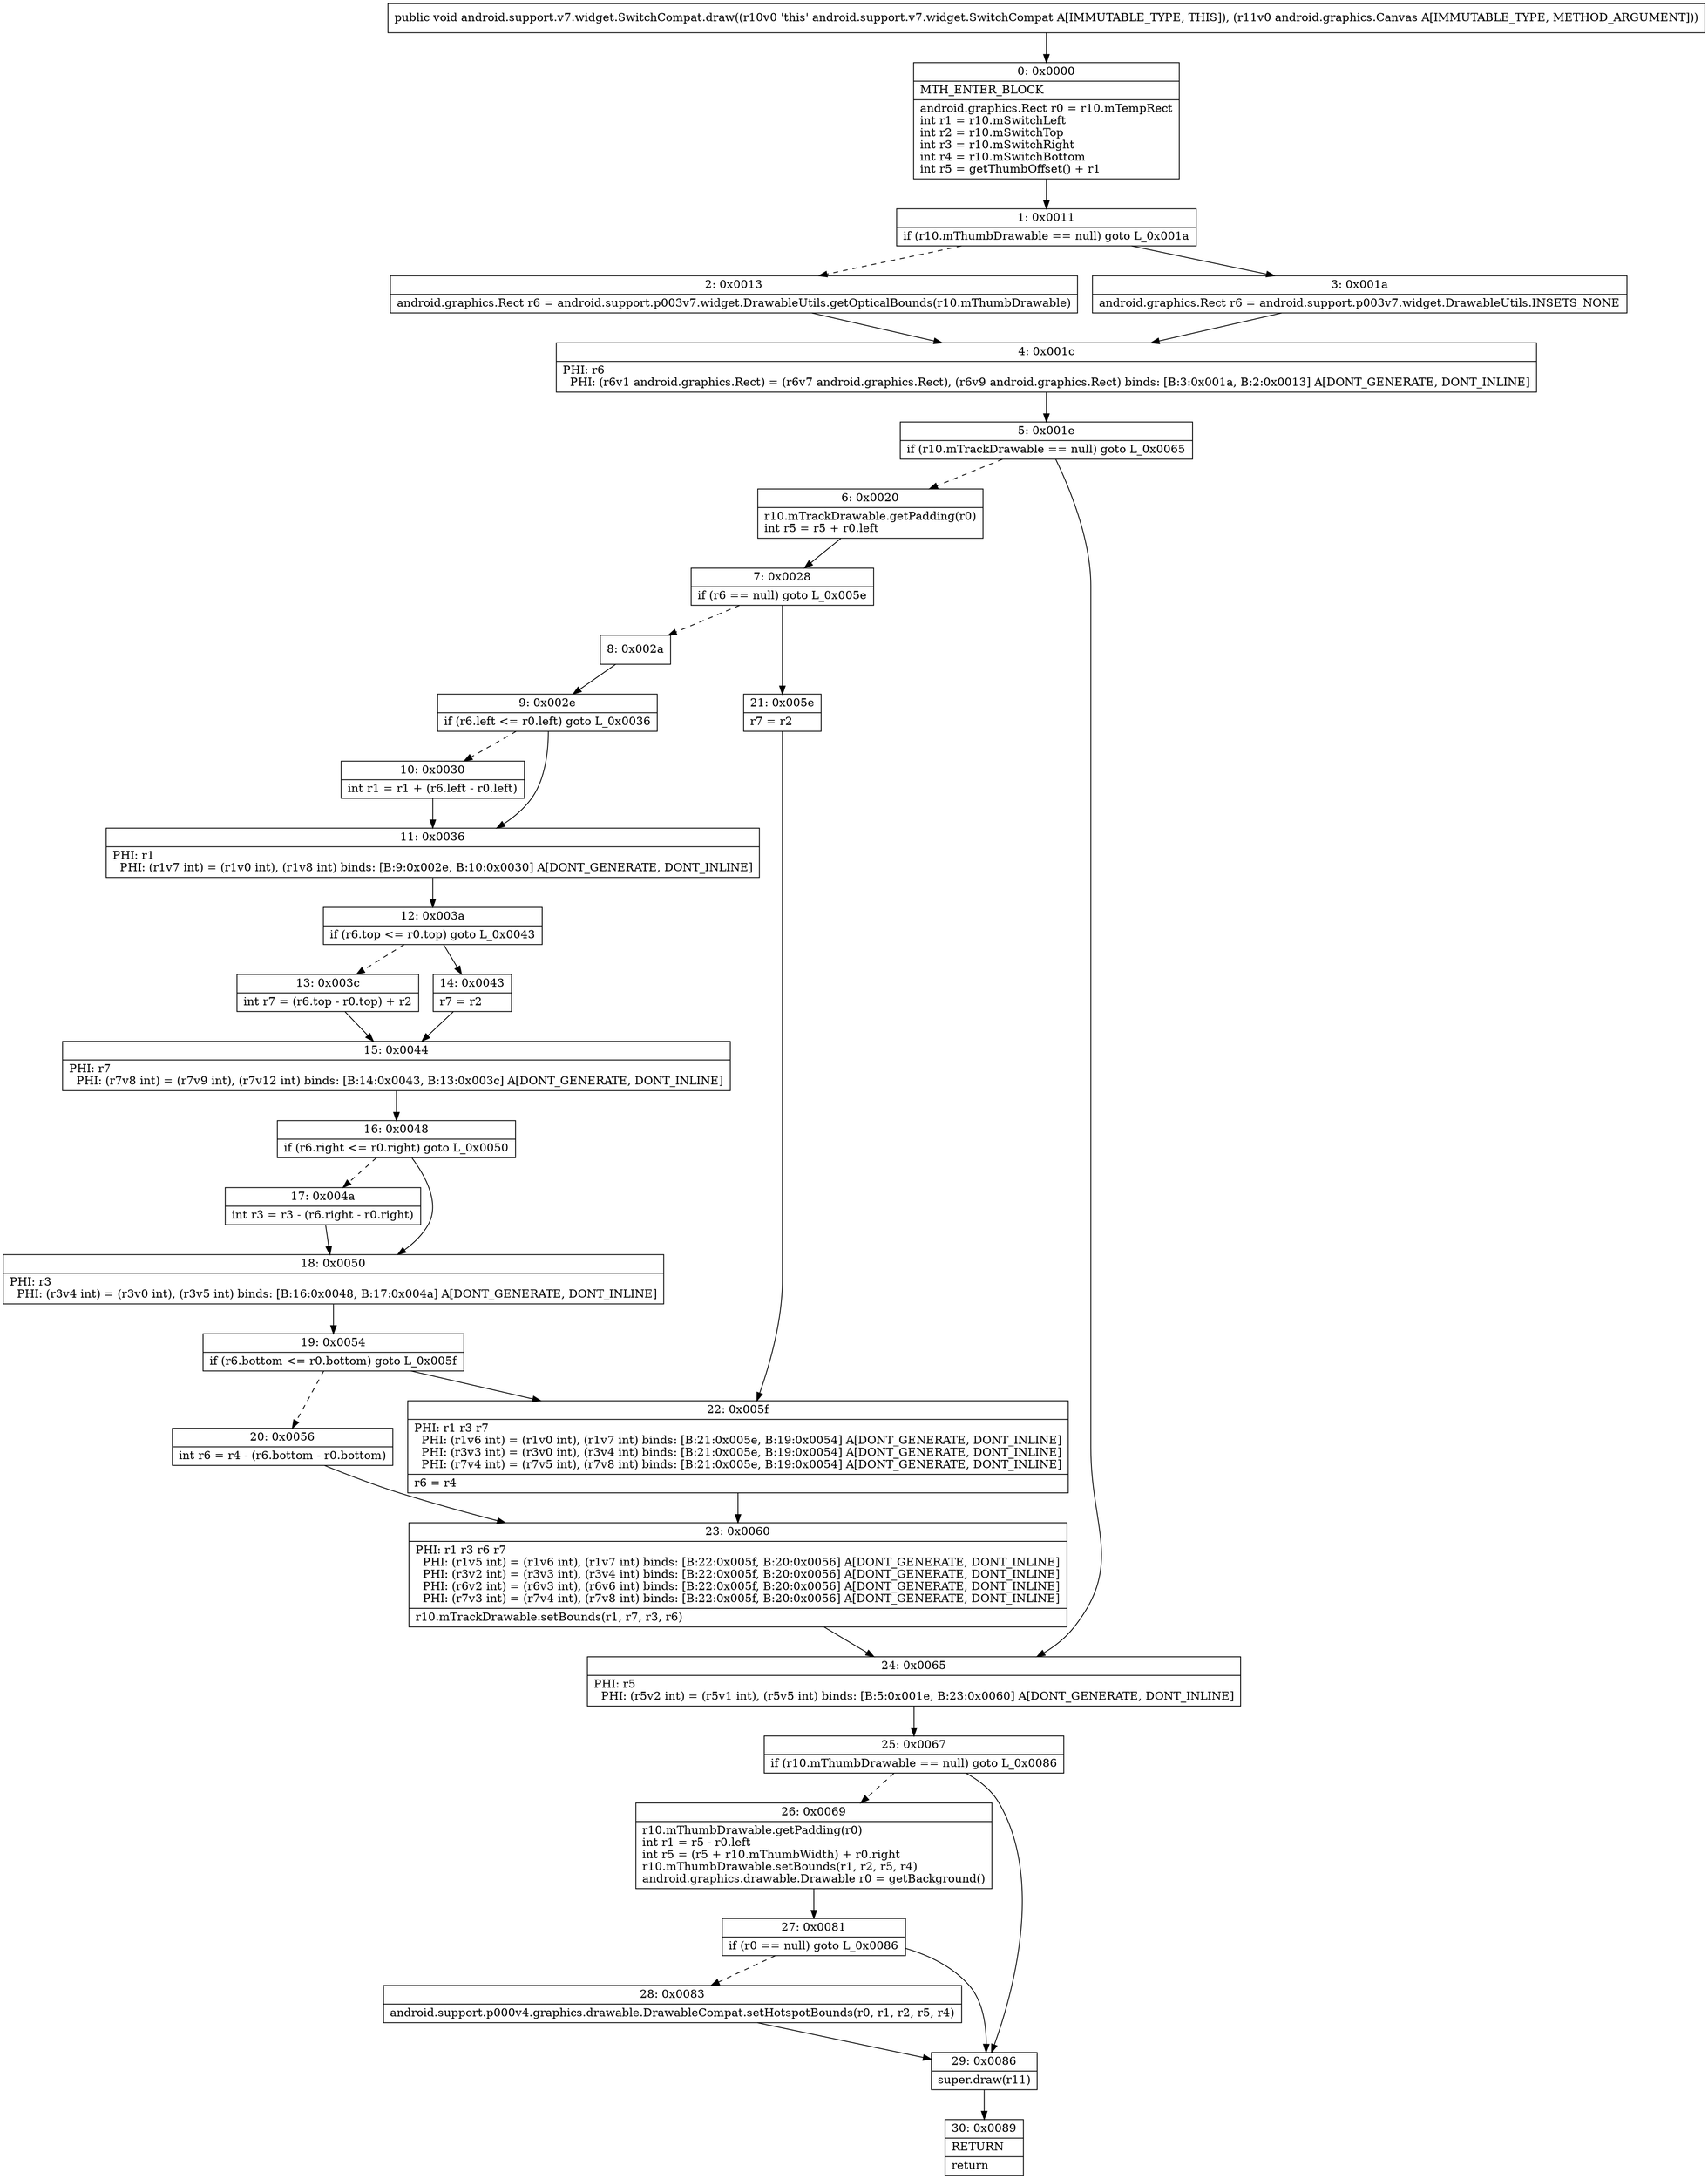 digraph "CFG forandroid.support.v7.widget.SwitchCompat.draw(Landroid\/graphics\/Canvas;)V" {
Node_0 [shape=record,label="{0\:\ 0x0000|MTH_ENTER_BLOCK\l|android.graphics.Rect r0 = r10.mTempRect\lint r1 = r10.mSwitchLeft\lint r2 = r10.mSwitchTop\lint r3 = r10.mSwitchRight\lint r4 = r10.mSwitchBottom\lint r5 = getThumbOffset() + r1\l}"];
Node_1 [shape=record,label="{1\:\ 0x0011|if (r10.mThumbDrawable == null) goto L_0x001a\l}"];
Node_2 [shape=record,label="{2\:\ 0x0013|android.graphics.Rect r6 = android.support.p003v7.widget.DrawableUtils.getOpticalBounds(r10.mThumbDrawable)\l}"];
Node_3 [shape=record,label="{3\:\ 0x001a|android.graphics.Rect r6 = android.support.p003v7.widget.DrawableUtils.INSETS_NONE\l}"];
Node_4 [shape=record,label="{4\:\ 0x001c|PHI: r6 \l  PHI: (r6v1 android.graphics.Rect) = (r6v7 android.graphics.Rect), (r6v9 android.graphics.Rect) binds: [B:3:0x001a, B:2:0x0013] A[DONT_GENERATE, DONT_INLINE]\l}"];
Node_5 [shape=record,label="{5\:\ 0x001e|if (r10.mTrackDrawable == null) goto L_0x0065\l}"];
Node_6 [shape=record,label="{6\:\ 0x0020|r10.mTrackDrawable.getPadding(r0)\lint r5 = r5 + r0.left\l}"];
Node_7 [shape=record,label="{7\:\ 0x0028|if (r6 == null) goto L_0x005e\l}"];
Node_8 [shape=record,label="{8\:\ 0x002a}"];
Node_9 [shape=record,label="{9\:\ 0x002e|if (r6.left \<= r0.left) goto L_0x0036\l}"];
Node_10 [shape=record,label="{10\:\ 0x0030|int r1 = r1 + (r6.left \- r0.left)\l}"];
Node_11 [shape=record,label="{11\:\ 0x0036|PHI: r1 \l  PHI: (r1v7 int) = (r1v0 int), (r1v8 int) binds: [B:9:0x002e, B:10:0x0030] A[DONT_GENERATE, DONT_INLINE]\l}"];
Node_12 [shape=record,label="{12\:\ 0x003a|if (r6.top \<= r0.top) goto L_0x0043\l}"];
Node_13 [shape=record,label="{13\:\ 0x003c|int r7 = (r6.top \- r0.top) + r2\l}"];
Node_14 [shape=record,label="{14\:\ 0x0043|r7 = r2\l}"];
Node_15 [shape=record,label="{15\:\ 0x0044|PHI: r7 \l  PHI: (r7v8 int) = (r7v9 int), (r7v12 int) binds: [B:14:0x0043, B:13:0x003c] A[DONT_GENERATE, DONT_INLINE]\l}"];
Node_16 [shape=record,label="{16\:\ 0x0048|if (r6.right \<= r0.right) goto L_0x0050\l}"];
Node_17 [shape=record,label="{17\:\ 0x004a|int r3 = r3 \- (r6.right \- r0.right)\l}"];
Node_18 [shape=record,label="{18\:\ 0x0050|PHI: r3 \l  PHI: (r3v4 int) = (r3v0 int), (r3v5 int) binds: [B:16:0x0048, B:17:0x004a] A[DONT_GENERATE, DONT_INLINE]\l}"];
Node_19 [shape=record,label="{19\:\ 0x0054|if (r6.bottom \<= r0.bottom) goto L_0x005f\l}"];
Node_20 [shape=record,label="{20\:\ 0x0056|int r6 = r4 \- (r6.bottom \- r0.bottom)\l}"];
Node_21 [shape=record,label="{21\:\ 0x005e|r7 = r2\l}"];
Node_22 [shape=record,label="{22\:\ 0x005f|PHI: r1 r3 r7 \l  PHI: (r1v6 int) = (r1v0 int), (r1v7 int) binds: [B:21:0x005e, B:19:0x0054] A[DONT_GENERATE, DONT_INLINE]\l  PHI: (r3v3 int) = (r3v0 int), (r3v4 int) binds: [B:21:0x005e, B:19:0x0054] A[DONT_GENERATE, DONT_INLINE]\l  PHI: (r7v4 int) = (r7v5 int), (r7v8 int) binds: [B:21:0x005e, B:19:0x0054] A[DONT_GENERATE, DONT_INLINE]\l|r6 = r4\l}"];
Node_23 [shape=record,label="{23\:\ 0x0060|PHI: r1 r3 r6 r7 \l  PHI: (r1v5 int) = (r1v6 int), (r1v7 int) binds: [B:22:0x005f, B:20:0x0056] A[DONT_GENERATE, DONT_INLINE]\l  PHI: (r3v2 int) = (r3v3 int), (r3v4 int) binds: [B:22:0x005f, B:20:0x0056] A[DONT_GENERATE, DONT_INLINE]\l  PHI: (r6v2 int) = (r6v3 int), (r6v6 int) binds: [B:22:0x005f, B:20:0x0056] A[DONT_GENERATE, DONT_INLINE]\l  PHI: (r7v3 int) = (r7v4 int), (r7v8 int) binds: [B:22:0x005f, B:20:0x0056] A[DONT_GENERATE, DONT_INLINE]\l|r10.mTrackDrawable.setBounds(r1, r7, r3, r6)\l}"];
Node_24 [shape=record,label="{24\:\ 0x0065|PHI: r5 \l  PHI: (r5v2 int) = (r5v1 int), (r5v5 int) binds: [B:5:0x001e, B:23:0x0060] A[DONT_GENERATE, DONT_INLINE]\l}"];
Node_25 [shape=record,label="{25\:\ 0x0067|if (r10.mThumbDrawable == null) goto L_0x0086\l}"];
Node_26 [shape=record,label="{26\:\ 0x0069|r10.mThumbDrawable.getPadding(r0)\lint r1 = r5 \- r0.left\lint r5 = (r5 + r10.mThumbWidth) + r0.right\lr10.mThumbDrawable.setBounds(r1, r2, r5, r4)\landroid.graphics.drawable.Drawable r0 = getBackground()\l}"];
Node_27 [shape=record,label="{27\:\ 0x0081|if (r0 == null) goto L_0x0086\l}"];
Node_28 [shape=record,label="{28\:\ 0x0083|android.support.p000v4.graphics.drawable.DrawableCompat.setHotspotBounds(r0, r1, r2, r5, r4)\l}"];
Node_29 [shape=record,label="{29\:\ 0x0086|super.draw(r11)\l}"];
Node_30 [shape=record,label="{30\:\ 0x0089|RETURN\l|return\l}"];
MethodNode[shape=record,label="{public void android.support.v7.widget.SwitchCompat.draw((r10v0 'this' android.support.v7.widget.SwitchCompat A[IMMUTABLE_TYPE, THIS]), (r11v0 android.graphics.Canvas A[IMMUTABLE_TYPE, METHOD_ARGUMENT])) }"];
MethodNode -> Node_0;
Node_0 -> Node_1;
Node_1 -> Node_2[style=dashed];
Node_1 -> Node_3;
Node_2 -> Node_4;
Node_3 -> Node_4;
Node_4 -> Node_5;
Node_5 -> Node_6[style=dashed];
Node_5 -> Node_24;
Node_6 -> Node_7;
Node_7 -> Node_8[style=dashed];
Node_7 -> Node_21;
Node_8 -> Node_9;
Node_9 -> Node_10[style=dashed];
Node_9 -> Node_11;
Node_10 -> Node_11;
Node_11 -> Node_12;
Node_12 -> Node_13[style=dashed];
Node_12 -> Node_14;
Node_13 -> Node_15;
Node_14 -> Node_15;
Node_15 -> Node_16;
Node_16 -> Node_17[style=dashed];
Node_16 -> Node_18;
Node_17 -> Node_18;
Node_18 -> Node_19;
Node_19 -> Node_20[style=dashed];
Node_19 -> Node_22;
Node_20 -> Node_23;
Node_21 -> Node_22;
Node_22 -> Node_23;
Node_23 -> Node_24;
Node_24 -> Node_25;
Node_25 -> Node_26[style=dashed];
Node_25 -> Node_29;
Node_26 -> Node_27;
Node_27 -> Node_28[style=dashed];
Node_27 -> Node_29;
Node_28 -> Node_29;
Node_29 -> Node_30;
}

